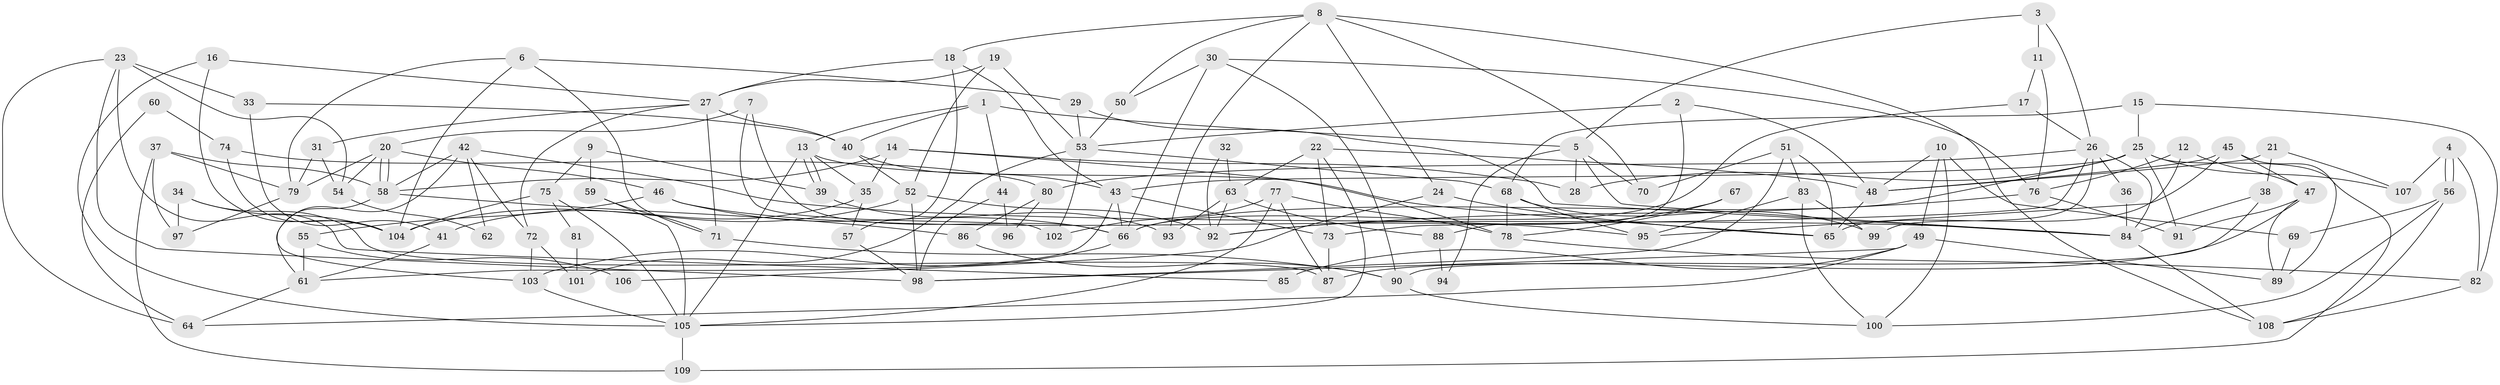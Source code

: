 // coarse degree distribution, {5: 0.15151515151515152, 11: 0.12121212121212122, 4: 0.09090909090909091, 9: 0.09090909090909091, 6: 0.15151515151515152, 8: 0.12121212121212122, 3: 0.12121212121212122, 7: 0.06060606060606061, 10: 0.09090909090909091}
// Generated by graph-tools (version 1.1) at 2025/36/03/04/25 23:36:59]
// undirected, 109 vertices, 218 edges
graph export_dot {
  node [color=gray90,style=filled];
  1;
  2;
  3;
  4;
  5;
  6;
  7;
  8;
  9;
  10;
  11;
  12;
  13;
  14;
  15;
  16;
  17;
  18;
  19;
  20;
  21;
  22;
  23;
  24;
  25;
  26;
  27;
  28;
  29;
  30;
  31;
  32;
  33;
  34;
  35;
  36;
  37;
  38;
  39;
  40;
  41;
  42;
  43;
  44;
  45;
  46;
  47;
  48;
  49;
  50;
  51;
  52;
  53;
  54;
  55;
  56;
  57;
  58;
  59;
  60;
  61;
  62;
  63;
  64;
  65;
  66;
  67;
  68;
  69;
  70;
  71;
  72;
  73;
  74;
  75;
  76;
  77;
  78;
  79;
  80;
  81;
  82;
  83;
  84;
  85;
  86;
  87;
  88;
  89;
  90;
  91;
  92;
  93;
  94;
  95;
  96;
  97;
  98;
  99;
  100;
  101;
  102;
  103;
  104;
  105;
  106;
  107;
  108;
  109;
  1 -- 40;
  1 -- 13;
  1 -- 5;
  1 -- 44;
  2 -- 48;
  2 -- 53;
  2 -- 88;
  3 -- 11;
  3 -- 5;
  3 -- 26;
  4 -- 82;
  4 -- 56;
  4 -- 56;
  4 -- 107;
  5 -- 84;
  5 -- 28;
  5 -- 70;
  5 -- 94;
  6 -- 79;
  6 -- 104;
  6 -- 29;
  6 -- 71;
  7 -- 20;
  7 -- 66;
  7 -- 102;
  8 -- 70;
  8 -- 50;
  8 -- 18;
  8 -- 24;
  8 -- 93;
  8 -- 108;
  9 -- 75;
  9 -- 39;
  9 -- 59;
  10 -- 100;
  10 -- 49;
  10 -- 48;
  10 -- 69;
  11 -- 17;
  11 -- 76;
  12 -- 76;
  12 -- 47;
  12 -- 65;
  13 -- 39;
  13 -- 39;
  13 -- 35;
  13 -- 65;
  13 -- 105;
  14 -- 58;
  14 -- 78;
  14 -- 28;
  14 -- 35;
  15 -- 25;
  15 -- 82;
  15 -- 68;
  16 -- 27;
  16 -- 105;
  16 -- 104;
  17 -- 26;
  17 -- 66;
  18 -- 43;
  18 -- 27;
  18 -- 57;
  19 -- 53;
  19 -- 27;
  19 -- 52;
  20 -- 58;
  20 -- 58;
  20 -- 54;
  20 -- 46;
  20 -- 79;
  21 -- 107;
  21 -- 48;
  21 -- 38;
  22 -- 48;
  22 -- 105;
  22 -- 63;
  22 -- 73;
  23 -- 98;
  23 -- 33;
  23 -- 54;
  23 -- 64;
  23 -- 85;
  24 -- 65;
  24 -- 106;
  25 -- 28;
  25 -- 43;
  25 -- 66;
  25 -- 91;
  25 -- 107;
  25 -- 109;
  26 -- 84;
  26 -- 36;
  26 -- 73;
  26 -- 80;
  26 -- 99;
  27 -- 72;
  27 -- 31;
  27 -- 40;
  27 -- 71;
  29 -- 53;
  29 -- 84;
  30 -- 90;
  30 -- 66;
  30 -- 50;
  30 -- 76;
  31 -- 79;
  31 -- 54;
  32 -- 63;
  32 -- 92;
  33 -- 40;
  33 -- 41;
  34 -- 104;
  34 -- 87;
  34 -- 97;
  35 -- 57;
  35 -- 41;
  36 -- 84;
  37 -- 109;
  37 -- 97;
  37 -- 58;
  37 -- 79;
  38 -- 84;
  38 -- 90;
  39 -- 93;
  40 -- 43;
  40 -- 52;
  41 -- 61;
  42 -- 58;
  42 -- 84;
  42 -- 61;
  42 -- 62;
  42 -- 72;
  43 -- 73;
  43 -- 66;
  43 -- 61;
  44 -- 98;
  44 -- 96;
  45 -- 48;
  45 -- 95;
  45 -- 47;
  45 -- 89;
  46 -- 66;
  46 -- 55;
  46 -- 95;
  47 -- 89;
  47 -- 87;
  47 -- 91;
  48 -- 65;
  49 -- 89;
  49 -- 64;
  49 -- 85;
  49 -- 98;
  50 -- 53;
  51 -- 65;
  51 -- 98;
  51 -- 70;
  51 -- 83;
  52 -- 92;
  52 -- 98;
  52 -- 104;
  53 -- 102;
  53 -- 68;
  53 -- 101;
  54 -- 62;
  55 -- 61;
  55 -- 106;
  56 -- 100;
  56 -- 69;
  56 -- 108;
  57 -- 98;
  58 -- 86;
  58 -- 103;
  59 -- 71;
  59 -- 105;
  60 -- 64;
  60 -- 74;
  61 -- 64;
  63 -- 92;
  63 -- 88;
  63 -- 93;
  66 -- 103;
  67 -- 78;
  67 -- 92;
  68 -- 95;
  68 -- 78;
  68 -- 99;
  69 -- 89;
  71 -- 90;
  72 -- 103;
  72 -- 101;
  73 -- 87;
  74 -- 104;
  74 -- 80;
  75 -- 105;
  75 -- 104;
  75 -- 81;
  76 -- 91;
  76 -- 92;
  77 -- 105;
  77 -- 87;
  77 -- 78;
  77 -- 102;
  78 -- 82;
  79 -- 97;
  80 -- 86;
  80 -- 96;
  81 -- 101;
  82 -- 108;
  83 -- 99;
  83 -- 95;
  83 -- 100;
  84 -- 108;
  86 -- 90;
  88 -- 94;
  90 -- 100;
  103 -- 105;
  105 -- 109;
}
